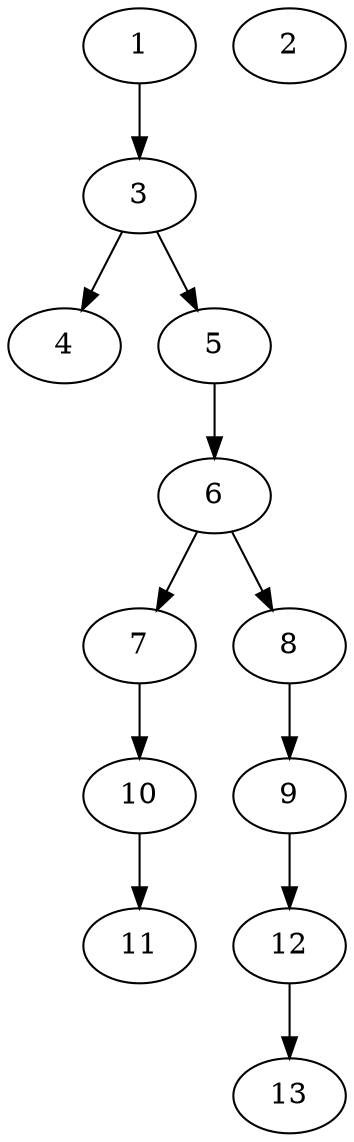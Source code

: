 // DAG (tier=1-easy, mode=data, n=13, ccr=0.316, fat=0.422, density=0.206, regular=0.636, jump=0.079, mindata=1048576, maxdata=8388608)
// DAG automatically generated by daggen at Sun Aug 24 16:33:32 2025
// /home/ermia/Project/Environments/daggen/bin/daggen --dot --ccr 0.316 --fat 0.422 --regular 0.636 --density 0.206 --jump 0.079 --mindata 1048576 --maxdata 8388608 -n 13 
digraph G {
  1 [size="243000529303650697216", alpha="0.04", expect_size="121500264651825348608"]
  1 -> 3 [size ="311526359564288"]
  2 [size="746786544497985792", alpha="0.07", expect_size="373393272248992896"]
  3 [size="77745372496440000", alpha="0.08", expect_size="38872686248220000"]
  3 -> 4 [size ="36747547246592"]
  3 -> 5 [size ="36747547246592"]
  4 [size="89164277882978800", alpha="0.04", expect_size="44582138941489400"]
  5 [size="72071069652437958656", alpha="0.16", expect_size="36035534826218979328"]
  5 -> 6 [size ="138547055034368"]
  6 [size="24777773085257367552", alpha="0.19", expect_size="12388886542628683776"]
  6 -> 7 [size ="67993098780672"]
  6 -> 8 [size ="67993098780672"]
  7 [size="521202748786562944", alpha="0.05", expect_size="260601374393281472"]
  7 -> 10 [size ="222227723190272"]
  8 [size="102414946881729724416", alpha="0.04", expect_size="51207473440864862208"]
  8 -> 9 [size ="175118575730688"]
  9 [size="22270088888407492", alpha="0.18", expect_size="11135044444203746"]
  9 -> 12 [size ="54846807867392"]
  10 [size="363578508917604352000", alpha="0.20", expect_size="181789254458802176000"]
  10 -> 11 [size ="407526126387200"]
  11 [size="24487934585120036", alpha="0.14", expect_size="12243967292560018"]
  12 [size="4407574144489374", alpha="0.15", expect_size="2203787072244687"]
  12 -> 13 [size ="92128692666368"]
  13 [size="193559545706736254976", alpha="0.18", expect_size="96779772853368127488"]
}
